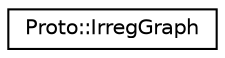 digraph "Graphical Class Hierarchy"
{
  edge [fontname="Helvetica",fontsize="10",labelfontname="Helvetica",labelfontsize="10"];
  node [fontname="Helvetica",fontsize="10",shape=record];
  rankdir="LR";
  Node0 [label="Proto::IrregGraph",height=0.2,width=0.4,color="black", fillcolor="white", style="filled",URL="$structProto_1_1IrregGraph.html",tooltip="simple struct to allow me to keep EBGraph untemplated "];
}
